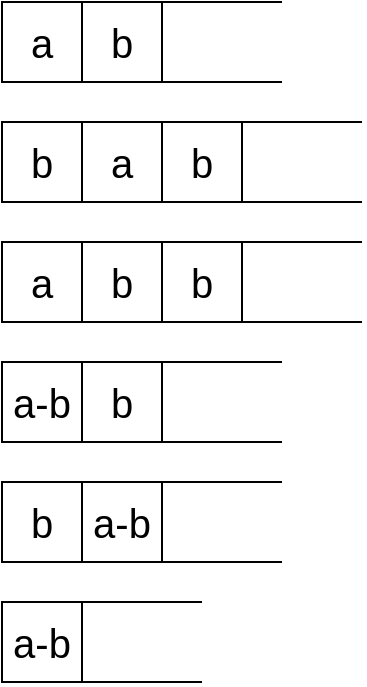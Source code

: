 <mxfile>
    <diagram id="hrnlXPuk5S8RtM8h3FGX" name="Page-1">
        <mxGraphModel dx="1039" dy="410" grid="1" gridSize="10" guides="1" tooltips="1" connect="1" arrows="1" fold="1" page="1" pageScale="1" pageWidth="850" pageHeight="1100" math="0" shadow="0">
            <root>
                <mxCell id="0"/>
                <mxCell id="1" parent="0"/>
                <mxCell id="2" value="&lt;font style=&quot;font-size: 20px;&quot;&gt;a&lt;/font&gt;" style="whiteSpace=wrap;html=1;aspect=fixed;" vertex="1" parent="1">
                    <mxGeometry x="170" y="120" width="40" height="40" as="geometry"/>
                </mxCell>
                <mxCell id="3" value="&lt;font style=&quot;font-size: 20px;&quot;&gt;b&lt;/font&gt;" style="whiteSpace=wrap;html=1;aspect=fixed;" vertex="1" parent="1">
                    <mxGeometry x="210" y="120" width="40" height="40" as="geometry"/>
                </mxCell>
                <mxCell id="5" value="" style="endArrow=none;html=1;fontSize=20;exitX=1;exitY=0;exitDx=0;exitDy=0;" edge="1" parent="1" source="3">
                    <mxGeometry width="50" height="50" relative="1" as="geometry">
                        <mxPoint x="300" y="160" as="sourcePoint"/>
                        <mxPoint x="310" y="120" as="targetPoint"/>
                    </mxGeometry>
                </mxCell>
                <mxCell id="6" value="" style="endArrow=none;html=1;fontSize=20;exitX=1;exitY=0;exitDx=0;exitDy=0;" edge="1" parent="1">
                    <mxGeometry width="50" height="50" relative="1" as="geometry">
                        <mxPoint x="250" y="160" as="sourcePoint"/>
                        <mxPoint x="310" y="160" as="targetPoint"/>
                    </mxGeometry>
                </mxCell>
                <mxCell id="7" value="&lt;font style=&quot;font-size: 20px;&quot;&gt;a&lt;/font&gt;" style="whiteSpace=wrap;html=1;aspect=fixed;" vertex="1" parent="1">
                    <mxGeometry x="210" y="180" width="40" height="40" as="geometry"/>
                </mxCell>
                <mxCell id="8" value="&lt;font style=&quot;font-size: 20px;&quot;&gt;b&lt;/font&gt;" style="whiteSpace=wrap;html=1;aspect=fixed;" vertex="1" parent="1">
                    <mxGeometry x="250" y="180" width="40" height="40" as="geometry"/>
                </mxCell>
                <mxCell id="9" value="" style="endArrow=none;html=1;fontSize=20;exitX=1;exitY=0;exitDx=0;exitDy=0;" edge="1" source="8" parent="1">
                    <mxGeometry width="50" height="50" relative="1" as="geometry">
                        <mxPoint x="340" y="220" as="sourcePoint"/>
                        <mxPoint x="350" y="180" as="targetPoint"/>
                    </mxGeometry>
                </mxCell>
                <mxCell id="10" value="" style="endArrow=none;html=1;fontSize=20;exitX=1;exitY=0;exitDx=0;exitDy=0;" edge="1" parent="1">
                    <mxGeometry width="50" height="50" relative="1" as="geometry">
                        <mxPoint x="290" y="220" as="sourcePoint"/>
                        <mxPoint x="350" y="220" as="targetPoint"/>
                    </mxGeometry>
                </mxCell>
                <mxCell id="11" value="&lt;font style=&quot;font-size: 20px;&quot;&gt;b&lt;/font&gt;" style="whiteSpace=wrap;html=1;aspect=fixed;" vertex="1" parent="1">
                    <mxGeometry x="170" y="180" width="40" height="40" as="geometry"/>
                </mxCell>
                <mxCell id="12" value="&lt;font style=&quot;font-size: 20px;&quot;&gt;a&lt;/font&gt;" style="whiteSpace=wrap;html=1;aspect=fixed;" vertex="1" parent="1">
                    <mxGeometry x="170" y="240" width="40" height="40" as="geometry"/>
                </mxCell>
                <mxCell id="13" value="&lt;font style=&quot;font-size: 20px;&quot;&gt;b&lt;/font&gt;" style="whiteSpace=wrap;html=1;aspect=fixed;" vertex="1" parent="1">
                    <mxGeometry x="250" y="240" width="40" height="40" as="geometry"/>
                </mxCell>
                <mxCell id="14" value="" style="endArrow=none;html=1;fontSize=20;exitX=1;exitY=0;exitDx=0;exitDy=0;" edge="1" source="13" parent="1">
                    <mxGeometry width="50" height="50" relative="1" as="geometry">
                        <mxPoint x="340" y="280" as="sourcePoint"/>
                        <mxPoint x="350" y="240" as="targetPoint"/>
                    </mxGeometry>
                </mxCell>
                <mxCell id="15" value="" style="endArrow=none;html=1;fontSize=20;exitX=1;exitY=0;exitDx=0;exitDy=0;" edge="1" parent="1">
                    <mxGeometry width="50" height="50" relative="1" as="geometry">
                        <mxPoint x="290" y="280" as="sourcePoint"/>
                        <mxPoint x="350" y="280" as="targetPoint"/>
                    </mxGeometry>
                </mxCell>
                <mxCell id="16" value="&lt;font style=&quot;font-size: 20px;&quot;&gt;b&lt;/font&gt;" style="whiteSpace=wrap;html=1;aspect=fixed;" vertex="1" parent="1">
                    <mxGeometry x="210" y="240" width="40" height="40" as="geometry"/>
                </mxCell>
                <mxCell id="17" value="&lt;font style=&quot;font-size: 20px;&quot;&gt;a-b&lt;/font&gt;" style="whiteSpace=wrap;html=1;aspect=fixed;" vertex="1" parent="1">
                    <mxGeometry x="170" y="300" width="40" height="40" as="geometry"/>
                </mxCell>
                <mxCell id="18" value="&lt;font style=&quot;font-size: 20px;&quot;&gt;b&lt;/font&gt;" style="whiteSpace=wrap;html=1;aspect=fixed;" vertex="1" parent="1">
                    <mxGeometry x="210" y="300" width="40" height="40" as="geometry"/>
                </mxCell>
                <mxCell id="19" value="" style="endArrow=none;html=1;fontSize=20;exitX=1;exitY=0;exitDx=0;exitDy=0;" edge="1" source="18" parent="1">
                    <mxGeometry width="50" height="50" relative="1" as="geometry">
                        <mxPoint x="300" y="340" as="sourcePoint"/>
                        <mxPoint x="310" y="300" as="targetPoint"/>
                    </mxGeometry>
                </mxCell>
                <mxCell id="20" value="" style="endArrow=none;html=1;fontSize=20;exitX=1;exitY=0;exitDx=0;exitDy=0;" edge="1" parent="1">
                    <mxGeometry width="50" height="50" relative="1" as="geometry">
                        <mxPoint x="250" y="340" as="sourcePoint"/>
                        <mxPoint x="310" y="340" as="targetPoint"/>
                    </mxGeometry>
                </mxCell>
                <mxCell id="22" value="&lt;font style=&quot;font-size: 20px;&quot;&gt;a-b&lt;/font&gt;" style="whiteSpace=wrap;html=1;aspect=fixed;" vertex="1" parent="1">
                    <mxGeometry x="210" y="360" width="40" height="40" as="geometry"/>
                </mxCell>
                <mxCell id="23" value="&lt;font style=&quot;font-size: 20px;&quot;&gt;b&lt;/font&gt;" style="whiteSpace=wrap;html=1;aspect=fixed;" vertex="1" parent="1">
                    <mxGeometry x="170" y="360" width="40" height="40" as="geometry"/>
                </mxCell>
                <mxCell id="24" value="" style="endArrow=none;html=1;fontSize=20;exitX=1;exitY=0;exitDx=0;exitDy=0;" edge="1" source="23" parent="1">
                    <mxGeometry width="50" height="50" relative="1" as="geometry">
                        <mxPoint x="300" y="400" as="sourcePoint"/>
                        <mxPoint x="310" y="360" as="targetPoint"/>
                    </mxGeometry>
                </mxCell>
                <mxCell id="25" value="" style="endArrow=none;html=1;fontSize=20;exitX=1;exitY=0;exitDx=0;exitDy=0;" edge="1" parent="1">
                    <mxGeometry width="50" height="50" relative="1" as="geometry">
                        <mxPoint x="250" y="400" as="sourcePoint"/>
                        <mxPoint x="310" y="400" as="targetPoint"/>
                    </mxGeometry>
                </mxCell>
                <mxCell id="26" value="&lt;font style=&quot;font-size: 20px;&quot;&gt;a-b&lt;/font&gt;" style="whiteSpace=wrap;html=1;aspect=fixed;" vertex="1" parent="1">
                    <mxGeometry x="170" y="420" width="40" height="40" as="geometry"/>
                </mxCell>
                <mxCell id="28" value="" style="endArrow=none;html=1;fontSize=20;exitX=1;exitY=0;exitDx=0;exitDy=0;" edge="1" parent="1">
                    <mxGeometry width="50" height="50" relative="1" as="geometry">
                        <mxPoint x="170" y="420" as="sourcePoint"/>
                        <mxPoint x="270" y="420" as="targetPoint"/>
                    </mxGeometry>
                </mxCell>
                <mxCell id="29" value="" style="endArrow=none;html=1;fontSize=20;exitX=1;exitY=0;exitDx=0;exitDy=0;" edge="1" parent="1">
                    <mxGeometry width="50" height="50" relative="1" as="geometry">
                        <mxPoint x="210" y="460" as="sourcePoint"/>
                        <mxPoint x="270" y="460" as="targetPoint"/>
                    </mxGeometry>
                </mxCell>
            </root>
        </mxGraphModel>
    </diagram>
</mxfile>